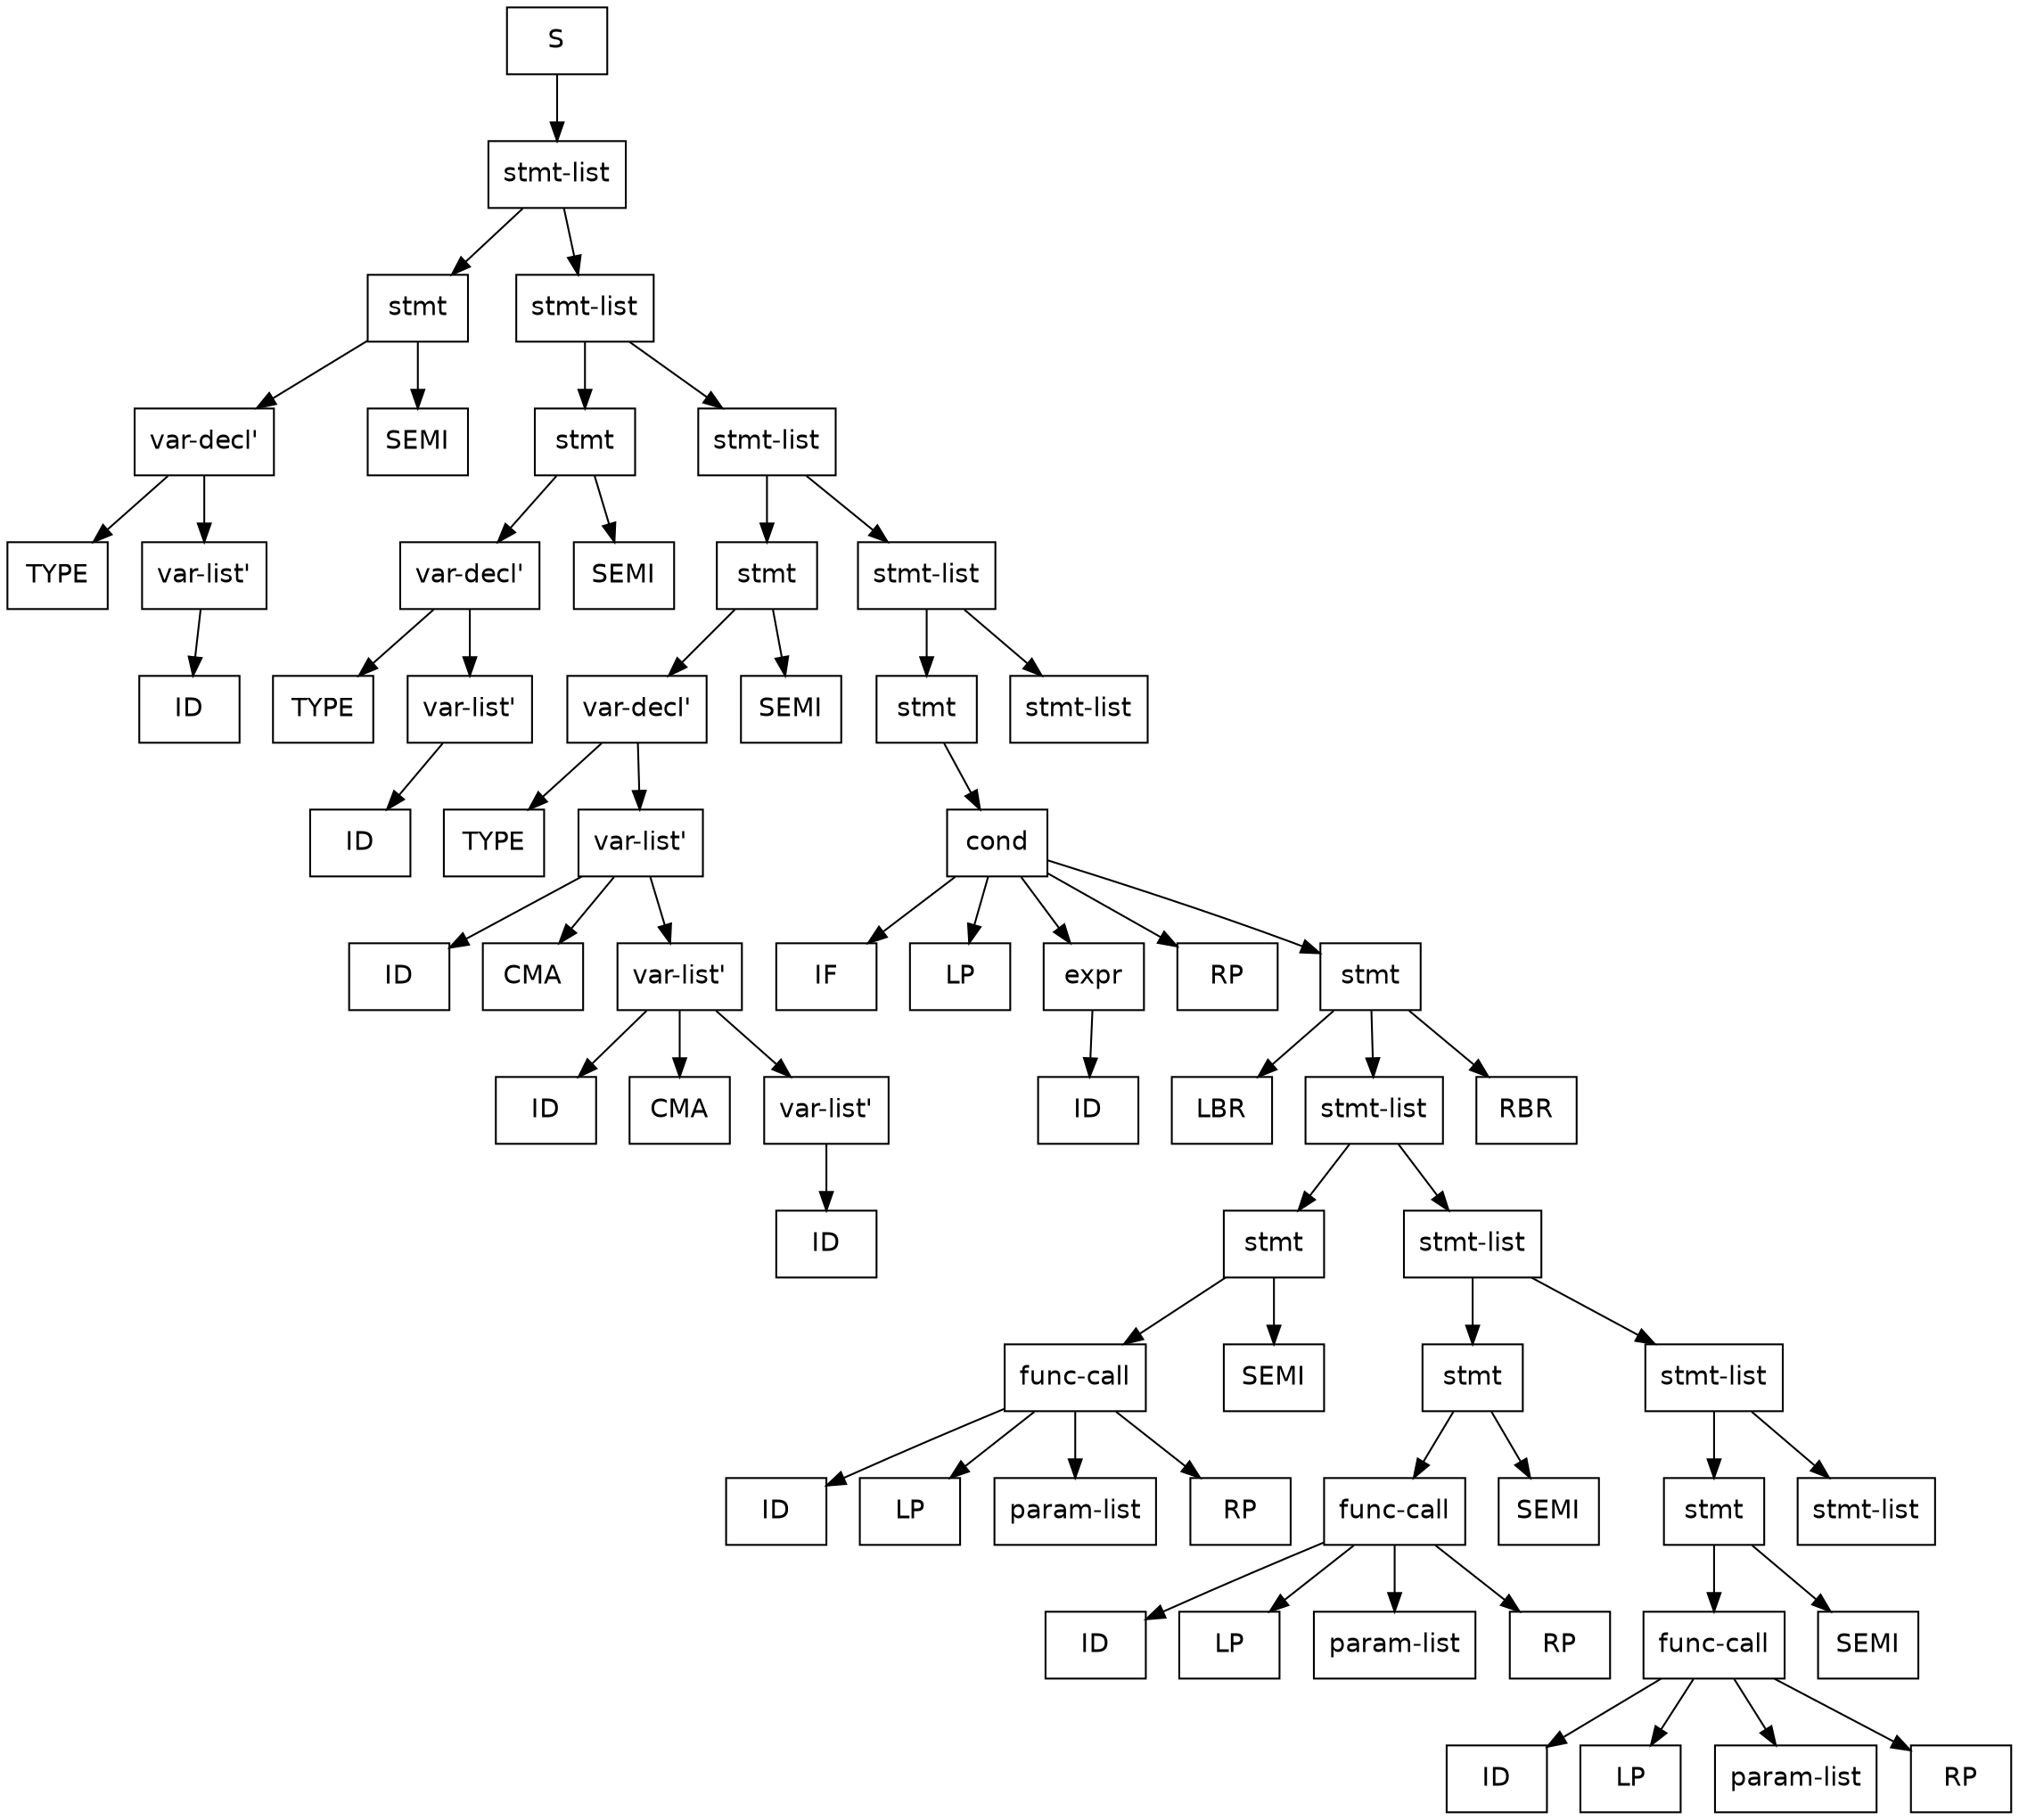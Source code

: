 digraph d{
node [fontname="Helvetica",shape=box];
n0 [label=<S>];
n1 [label=<stmt-list>];
n2 [label=<stmt>];
n3 [label=<var-decl'>];
n4 [label=<TYPE>];
n5 [label=<var-list'>];
n6 [label=<ID>];
n7 [label=<SEMI>];
n8 [label=<stmt-list>];
n9 [label=<stmt>];
n10 [label=<var-decl'>];
n11 [label=<TYPE>];
n12 [label=<var-list'>];
n13 [label=<ID>];
n14 [label=<SEMI>];
n15 [label=<stmt-list>];
n16 [label=<stmt>];
n17 [label=<var-decl'>];
n18 [label=<TYPE>];
n19 [label=<var-list'>];
n20 [label=<ID>];
n21 [label=<CMA>];
n22 [label=<var-list'>];
n23 [label=<ID>];
n24 [label=<CMA>];
n25 [label=<var-list'>];
n26 [label=<ID>];
n27 [label=<SEMI>];
n28 [label=<stmt-list>];
n29 [label=<stmt>];
n30 [label=<cond>];
n31 [label=<IF>];
n32 [label=<LP>];
n33 [label=<expr>];
n34 [label=<ID>];
n35 [label=<RP>];
n36 [label=<stmt>];
n37 [label=<LBR>];
n38 [label=<stmt-list>];
n39 [label=<stmt>];
n40 [label=<func-call>];
n41 [label=<ID>];
n42 [label=<LP>];
n43 [label=<param-list>];
n44 [label=<RP>];
n45 [label=<SEMI>];
n46 [label=<stmt-list>];
n47 [label=<stmt>];
n48 [label=<func-call>];
n49 [label=<ID>];
n50 [label=<LP>];
n51 [label=<param-list>];
n52 [label=<RP>];
n53 [label=<SEMI>];
n54 [label=<stmt-list>];
n55 [label=<stmt>];
n56 [label=<func-call>];
n57 [label=<ID>];
n58 [label=<LP>];
n59 [label=<param-list>];
n60 [label=<RP>];
n61 [label=<SEMI>];
n62 [label=<stmt-list>];
n63 [label=<RBR>];
n64 [label=<stmt-list>];
n0 -> n1;
n1 -> n2;
n1 -> n8;
n2 -> n3;
n2 -> n7;
n3 -> n4;
n3 -> n5;
n5 -> n6;
n8 -> n9;
n8 -> n15;
n9 -> n10;
n9 -> n14;
n10 -> n11;
n10 -> n12;
n12 -> n13;
n15 -> n16;
n15 -> n28;
n16 -> n17;
n16 -> n27;
n17 -> n18;
n17 -> n19;
n19 -> n20;
n19 -> n21;
n19 -> n22;
n22 -> n23;
n22 -> n24;
n22 -> n25;
n25 -> n26;
n28 -> n29;
n28 -> n64;
n29 -> n30;
n30 -> n31;
n30 -> n32;
n30 -> n33;
n30 -> n35;
n30 -> n36;
n33 -> n34;
n36 -> n37;
n36 -> n38;
n36 -> n63;
n38 -> n39;
n38 -> n46;
n39 -> n40;
n39 -> n45;
n40 -> n41;
n40 -> n42;
n40 -> n43;
n40 -> n44;
n46 -> n47;
n46 -> n54;
n47 -> n48;
n47 -> n53;
n48 -> n49;
n48 -> n50;
n48 -> n51;
n48 -> n52;
n54 -> n55;
n54 -> n62;
n55 -> n56;
n55 -> n61;
n56 -> n57;
n56 -> n58;
n56 -> n59;
n56 -> n60;
}